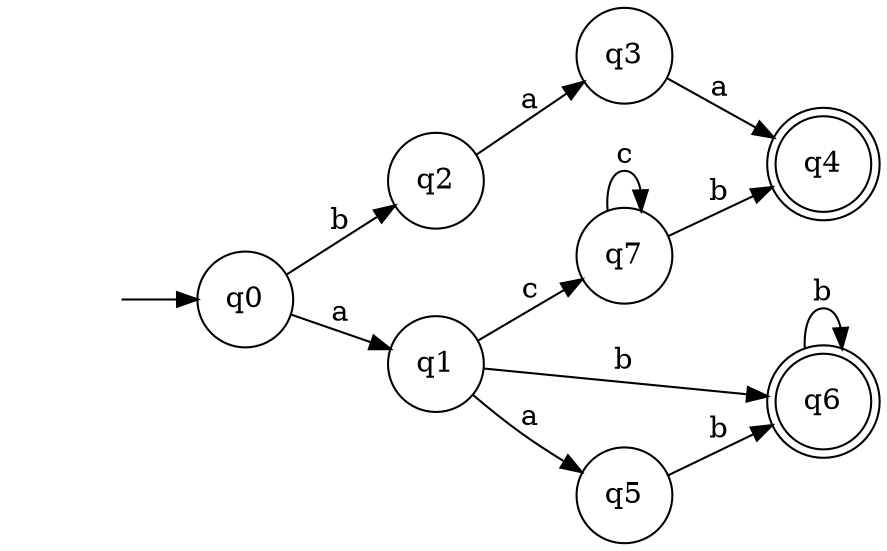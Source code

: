 digraph "DFA DIRECT" {
	graph [rankdir=LR]
	"" [label="" shape=plaintext]
	q4 [label=q4 shape=doublecircle]
	q6 [label=q6 shape=doublecircle]
	q5 [label=q5 shape=circle]
	q2 [label=q2 shape=circle]
	q1 [label=q1 shape=circle]
	q7 [label=q7 shape=circle]
	q3 [label=q3 shape=circle]
	q0 [label=q0 shape=circle]
	"" -> q0 [label=""]
	q0 -> q1 [label=a]
	q0 -> q2 [label=b]
	q2 -> q3 [label=a]
	q3 -> q4 [label=a]
	q1 -> q5 [label=a]
	q1 -> q6 [label=b]
	q1 -> q7 [label=c]
	q7 -> q4 [label=b]
	q7 -> q7 [label=c]
	q6 -> q6 [label=b]
	q5 -> q6 [label=b]
}
